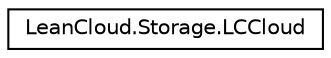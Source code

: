 digraph "Graphical Class Hierarchy"
{
  edge [fontname="Helvetica",fontsize="10",labelfontname="Helvetica",labelfontsize="10"];
  node [fontname="Helvetica",fontsize="10",shape=record];
  rankdir="LR";
  Node1 [label="LeanCloud.Storage.LCCloud",height=0.2,width=0.4,color="black", fillcolor="white", style="filled",URL="$classLeanCloud_1_1Storage_1_1LCCloud.html",tooltip="云引擎 "];
}
